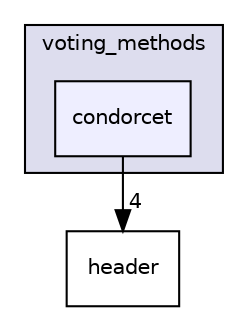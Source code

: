 digraph "src/voting_methods/condorcet" {
  compound=true
  node [ fontsize="10", fontname="Helvetica"];
  edge [ labelfontsize="10", labelfontname="Helvetica"];
  subgraph clusterdir_e82388b5d7b981fd84dabc0fd2b1f9b8 {
    graph [ bgcolor="#ddddee", pencolor="black", label="voting_methods" fontname="Helvetica", fontsize="10", URL="dir_e82388b5d7b981fd84dabc0fd2b1f9b8.html"]
  dir_ef25646ced0bdaa427a92b34923ae377 [shape=box, label="condorcet", style="filled", fillcolor="#eeeeff", pencolor="black", URL="dir_ef25646ced0bdaa427a92b34923ae377.html"];
  }
  dir_1ec98ce50fa6ec55b40b8ffb1df38c3c [shape=box label="header" URL="dir_1ec98ce50fa6ec55b40b8ffb1df38c3c.html"];
  dir_ef25646ced0bdaa427a92b34923ae377->dir_1ec98ce50fa6ec55b40b8ffb1df38c3c [headlabel="4", labeldistance=1.5 headhref="dir_000011_000003.html"];
}
